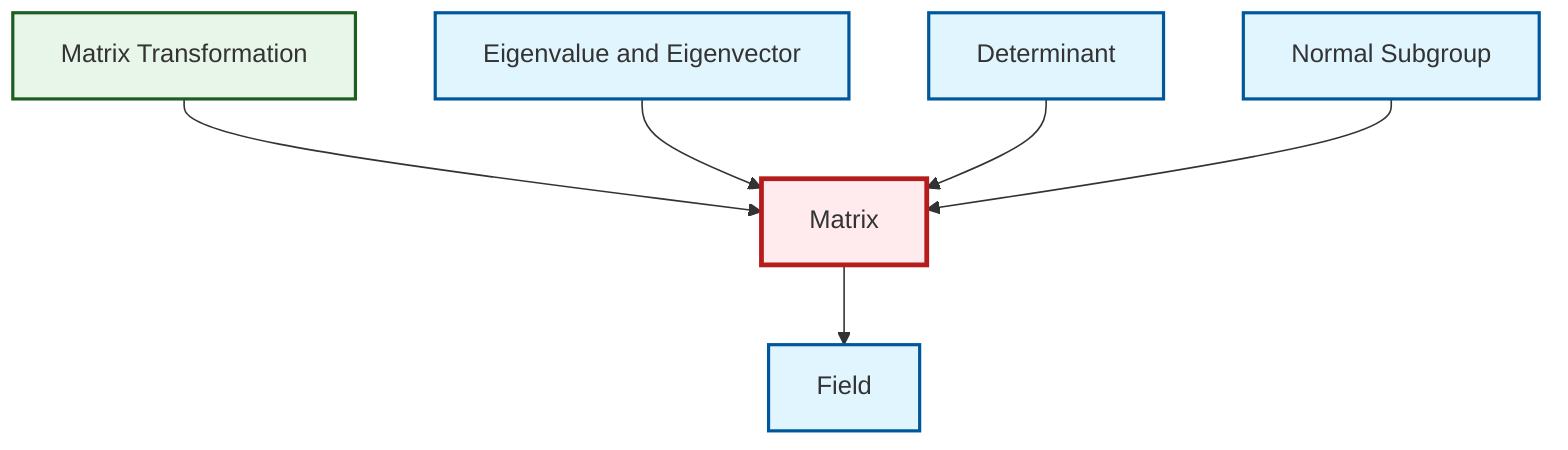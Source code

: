 graph TD
    classDef definition fill:#e1f5fe,stroke:#01579b,stroke-width:2px
    classDef theorem fill:#f3e5f5,stroke:#4a148c,stroke-width:2px
    classDef axiom fill:#fff3e0,stroke:#e65100,stroke-width:2px
    classDef example fill:#e8f5e9,stroke:#1b5e20,stroke-width:2px
    classDef current fill:#ffebee,stroke:#b71c1c,stroke-width:3px
    ex-matrix-transformation["Matrix Transformation"]:::example
    def-normal-subgroup["Normal Subgroup"]:::definition
    def-field["Field"]:::definition
    def-determinant["Determinant"]:::definition
    def-eigenvalue-eigenvector["Eigenvalue and Eigenvector"]:::definition
    def-matrix["Matrix"]:::definition
    def-matrix --> def-field
    ex-matrix-transformation --> def-matrix
    def-eigenvalue-eigenvector --> def-matrix
    def-determinant --> def-matrix
    def-normal-subgroup --> def-matrix
    class def-matrix current